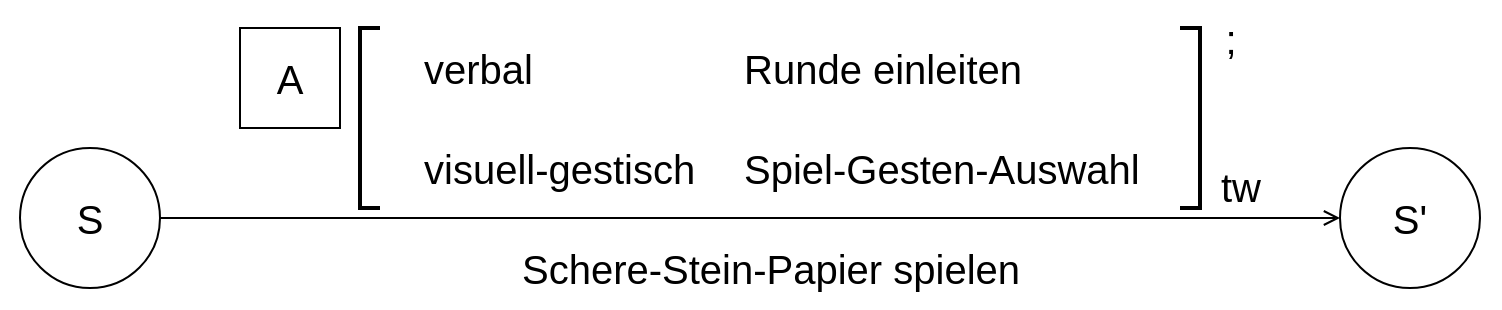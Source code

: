 <mxfile version="26.0.4">
  <diagram name="Seite-1" id="BFMJSvCSBNZ9-kJGjgbS">
    <mxGraphModel dx="1418" dy="828" grid="1" gridSize="10" guides="1" tooltips="1" connect="1" arrows="1" fold="1" page="1" pageScale="1" pageWidth="827" pageHeight="1169" math="0" shadow="0">
      <root>
        <mxCell id="0" />
        <mxCell id="1" parent="0" />
        <mxCell id="Yj1nDHc-IgpsNm7_o12S-15" value="" style="rounded=0;whiteSpace=wrap;html=1;strokeColor=none;" parent="1" vertex="1">
          <mxGeometry x="20" y="420" width="750" height="150" as="geometry" />
        </mxCell>
        <mxCell id="Yj1nDHc-IgpsNm7_o12S-3" style="edgeStyle=orthogonalEdgeStyle;rounded=0;orthogonalLoop=1;jettySize=auto;html=1;exitX=1;exitY=0.5;exitDx=0;exitDy=0;entryX=0;entryY=0.5;entryDx=0;entryDy=0;endArrow=open;endFill=0;" parent="1" source="Yj1nDHc-IgpsNm7_o12S-1" target="Yj1nDHc-IgpsNm7_o12S-2" edge="1">
          <mxGeometry relative="1" as="geometry" />
        </mxCell>
        <mxCell id="Yj1nDHc-IgpsNm7_o12S-1" value="&lt;font style=&quot;font-size: 20px;&quot;&gt;S&lt;/font&gt;" style="ellipse;whiteSpace=wrap;html=1;aspect=fixed;" parent="1" vertex="1">
          <mxGeometry x="30" y="490" width="70" height="70" as="geometry" />
        </mxCell>
        <mxCell id="Yj1nDHc-IgpsNm7_o12S-2" value="&lt;font style=&quot;font-size: 20px;&quot;&gt;S&#39;&lt;/font&gt;" style="ellipse;whiteSpace=wrap;html=1;aspect=fixed;" parent="1" vertex="1">
          <mxGeometry x="690" y="490" width="70" height="70" as="geometry" />
        </mxCell>
        <mxCell id="Yj1nDHc-IgpsNm7_o12S-4" value="&lt;font style=&quot;font-size: 20px;&quot;&gt;A&lt;/font&gt;" style="whiteSpace=wrap;html=1;aspect=fixed;" parent="1" vertex="1">
          <mxGeometry x="140" y="430" width="50" height="50" as="geometry" />
        </mxCell>
        <mxCell id="Yj1nDHc-IgpsNm7_o12S-5" value="&lt;font style=&quot;font-size: 20px;&quot;&gt;;&lt;/font&gt;" style="text;html=1;align=center;verticalAlign=middle;resizable=0;points=[];autosize=1;strokeColor=none;fillColor=none;fontSize=18;" parent="1" vertex="1">
          <mxGeometry x="620" y="416" width="30" height="40" as="geometry" />
        </mxCell>
        <mxCell id="Yj1nDHc-IgpsNm7_o12S-6" value="&lt;font style=&quot;font-size: 20px;&quot;&gt;tw&lt;/font&gt;" style="text;html=1;align=center;verticalAlign=middle;resizable=0;points=[];autosize=1;strokeColor=none;fillColor=none;fontSize=18;" parent="1" vertex="1">
          <mxGeometry x="620" y="490" width="40" height="40" as="geometry" />
        </mxCell>
        <mxCell id="Yj1nDHc-IgpsNm7_o12S-7" value="&lt;font style=&quot;font-size: 20px;&quot;&gt;Schere-Stein-Papier spielen&lt;/font&gt;" style="text;html=1;align=center;verticalAlign=middle;resizable=0;points=[];autosize=1;strokeColor=none;fillColor=none;" parent="1" vertex="1">
          <mxGeometry x="270" y="530" width="270" height="40" as="geometry" />
        </mxCell>
        <mxCell id="Yj1nDHc-IgpsNm7_o12S-8" value="&lt;font style=&quot;font-size: 20px;&quot;&gt;verbal&lt;/font&gt;" style="text;html=1;align=left;verticalAlign=middle;resizable=0;points=[];autosize=1;strokeColor=none;fillColor=none;" parent="1" vertex="1">
          <mxGeometry x="230" y="430" width="80" height="40" as="geometry" />
        </mxCell>
        <mxCell id="Yj1nDHc-IgpsNm7_o12S-9" value="&lt;font style=&quot;font-size: 20px;&quot;&gt;visuell-gestisch&lt;/font&gt;" style="text;html=1;align=left;verticalAlign=middle;resizable=0;points=[];autosize=1;strokeColor=none;fillColor=none;" parent="1" vertex="1">
          <mxGeometry x="230" y="480" width="160" height="40" as="geometry" />
        </mxCell>
        <mxCell id="Yj1nDHc-IgpsNm7_o12S-10" value="&lt;font style=&quot;font-size: 20px;&quot;&gt;Runde einleiten&lt;/font&gt;" style="text;html=1;align=left;verticalAlign=middle;resizable=0;points=[];autosize=1;strokeColor=none;fillColor=none;" parent="1" vertex="1">
          <mxGeometry x="390" y="430" width="160" height="40" as="geometry" />
        </mxCell>
        <mxCell id="Yj1nDHc-IgpsNm7_o12S-11" value="&lt;span style=&quot;font-size: 20px;&quot;&gt;Spiel-Gesten-Auswahl&amp;nbsp;&lt;/span&gt;" style="text;html=1;align=left;verticalAlign=middle;resizable=0;points=[];autosize=1;strokeColor=none;fillColor=none;" parent="1" vertex="1">
          <mxGeometry x="390" y="480" width="230" height="40" as="geometry" />
        </mxCell>
        <mxCell id="Yj1nDHc-IgpsNm7_o12S-12" value="" style="strokeWidth=2;html=1;shape=mxgraph.flowchart.annotation_1;align=left;pointerEvents=1;" parent="1" vertex="1">
          <mxGeometry x="200" y="430" width="10" height="90" as="geometry" />
        </mxCell>
        <mxCell id="Yj1nDHc-IgpsNm7_o12S-17" value="" style="strokeWidth=2;html=1;shape=mxgraph.flowchart.annotation_1;align=left;pointerEvents=1;rotation=-180;" parent="1" vertex="1">
          <mxGeometry x="610" y="430" width="10" height="90" as="geometry" />
        </mxCell>
      </root>
    </mxGraphModel>
  </diagram>
</mxfile>
